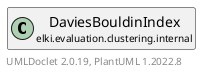 @startuml
    remove .*\.(Instance|Par|Parameterizer|Factory)$
    set namespaceSeparator none
    hide empty fields
    hide empty methods

    class "<size:14>DaviesBouldinIndex.Par\n<size:10>elki.evaluation.clustering.internal" as elki.evaluation.clustering.internal.DaviesBouldinIndex.Par [[DaviesBouldinIndex.Par.html]] {
        {static} +DISTANCE_ID: OptionID
        {static} +NOISE_ID: OptionID
        {static} +POWER_ID: OptionID
        -distance: NumberVectorDistance<?>
        -noiseOption: NoiseHandling
        -p: double
        +configure(Parameterization): void
        +make(): DaviesBouldinIndex
    }

    interface "<size:14>Parameterizer\n<size:10>elki.utilities.optionhandling" as elki.utilities.optionhandling.Parameterizer [[../../../utilities/optionhandling/Parameterizer.html]] {
        {abstract} +make(): Object
    }
    class "<size:14>DaviesBouldinIndex\n<size:10>elki.evaluation.clustering.internal" as elki.evaluation.clustering.internal.DaviesBouldinIndex [[DaviesBouldinIndex.html]]

    elki.utilities.optionhandling.Parameterizer <|.. elki.evaluation.clustering.internal.DaviesBouldinIndex.Par
    elki.evaluation.clustering.internal.DaviesBouldinIndex +-- elki.evaluation.clustering.internal.DaviesBouldinIndex.Par

    center footer UMLDoclet 2.0.19, PlantUML 1.2022.8
@enduml
